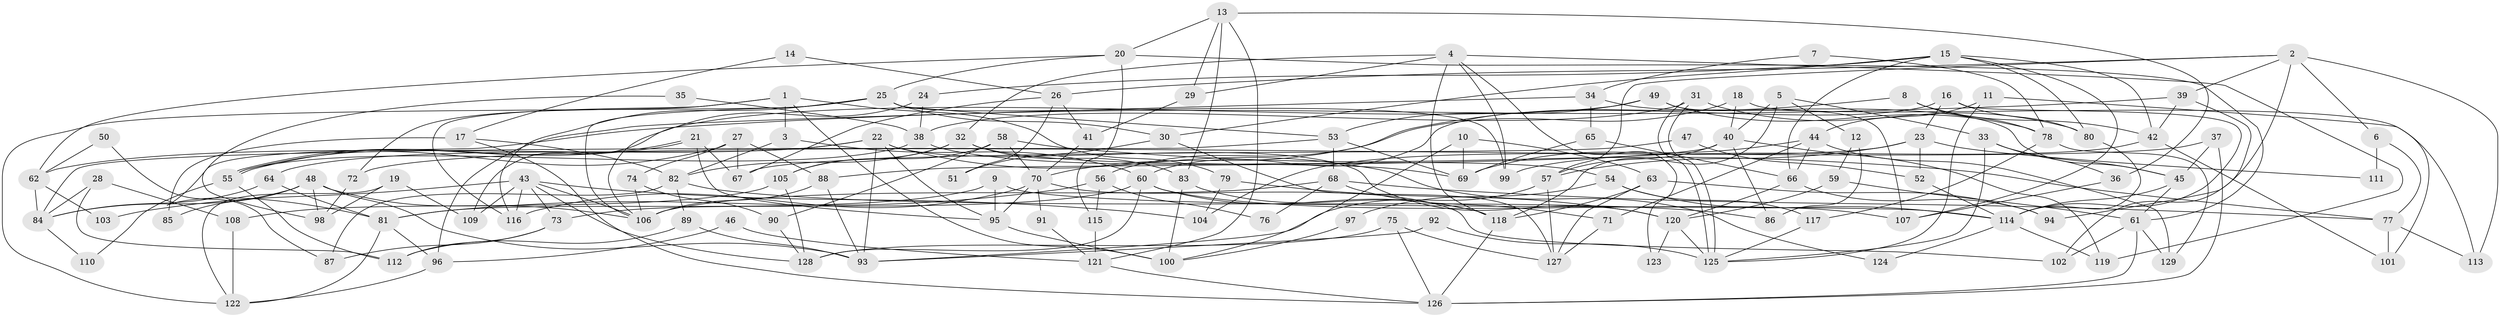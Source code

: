 // coarse degree distribution, {10: 0.012987012987012988, 6: 0.09090909090909091, 7: 0.06493506493506493, 16: 0.012987012987012988, 3: 0.24675324675324675, 2: 0.1038961038961039, 9: 0.025974025974025976, 4: 0.12987012987012986, 5: 0.19480519480519481, 8: 0.1038961038961039, 25: 0.012987012987012988}
// Generated by graph-tools (version 1.1) at 2025/19/03/04/25 18:19:01]
// undirected, 129 vertices, 258 edges
graph export_dot {
graph [start="1"]
  node [color=gray90,style=filled];
  1;
  2;
  3;
  4;
  5;
  6;
  7;
  8;
  9;
  10;
  11;
  12;
  13;
  14;
  15;
  16;
  17;
  18;
  19;
  20;
  21;
  22;
  23;
  24;
  25;
  26;
  27;
  28;
  29;
  30;
  31;
  32;
  33;
  34;
  35;
  36;
  37;
  38;
  39;
  40;
  41;
  42;
  43;
  44;
  45;
  46;
  47;
  48;
  49;
  50;
  51;
  52;
  53;
  54;
  55;
  56;
  57;
  58;
  59;
  60;
  61;
  62;
  63;
  64;
  65;
  66;
  67;
  68;
  69;
  70;
  71;
  72;
  73;
  74;
  75;
  76;
  77;
  78;
  79;
  80;
  81;
  82;
  83;
  84;
  85;
  86;
  87;
  88;
  89;
  90;
  91;
  92;
  93;
  94;
  95;
  96;
  97;
  98;
  99;
  100;
  101;
  102;
  103;
  104;
  105;
  106;
  107;
  108;
  109;
  110;
  111;
  112;
  113;
  114;
  115;
  116;
  117;
  118;
  119;
  120;
  121;
  122;
  123;
  124;
  125;
  126;
  127;
  128;
  129;
  1 -- 116;
  1 -- 79;
  1 -- 3;
  1 -- 72;
  1 -- 100;
  2 -- 57;
  2 -- 39;
  2 -- 6;
  2 -- 26;
  2 -- 94;
  2 -- 113;
  3 -- 60;
  3 -- 82;
  4 -- 99;
  4 -- 118;
  4 -- 29;
  4 -- 32;
  4 -- 119;
  4 -- 123;
  5 -- 40;
  5 -- 33;
  5 -- 12;
  5 -- 118;
  6 -- 77;
  6 -- 111;
  7 -- 78;
  7 -- 34;
  8 -- 70;
  8 -- 78;
  8 -- 42;
  9 -- 114;
  9 -- 95;
  9 -- 81;
  10 -- 69;
  10 -- 100;
  10 -- 63;
  11 -- 125;
  11 -- 101;
  11 -- 44;
  12 -- 59;
  12 -- 86;
  13 -- 29;
  13 -- 83;
  13 -- 20;
  13 -- 36;
  13 -- 121;
  14 -- 17;
  14 -- 26;
  15 -- 80;
  15 -- 30;
  15 -- 24;
  15 -- 42;
  15 -- 66;
  15 -- 107;
  16 -- 80;
  16 -- 60;
  16 -- 23;
  16 -- 114;
  17 -- 82;
  17 -- 126;
  17 -- 85;
  18 -- 40;
  18 -- 56;
  18 -- 113;
  19 -- 122;
  19 -- 98;
  19 -- 109;
  20 -- 61;
  20 -- 25;
  20 -- 62;
  20 -- 115;
  21 -- 55;
  21 -- 55;
  21 -- 95;
  21 -- 67;
  22 -- 95;
  22 -- 62;
  22 -- 64;
  22 -- 93;
  22 -- 120;
  22 -- 124;
  23 -- 57;
  23 -- 52;
  23 -- 104;
  23 -- 111;
  24 -- 106;
  24 -- 38;
  25 -- 122;
  25 -- 30;
  25 -- 53;
  25 -- 99;
  25 -- 106;
  25 -- 116;
  26 -- 67;
  26 -- 41;
  26 -- 51;
  27 -- 74;
  27 -- 55;
  27 -- 67;
  27 -- 88;
  28 -- 84;
  28 -- 112;
  28 -- 108;
  29 -- 41;
  30 -- 127;
  30 -- 51;
  31 -- 125;
  31 -- 125;
  31 -- 38;
  31 -- 80;
  32 -- 105;
  32 -- 69;
  32 -- 82;
  32 -- 83;
  33 -- 45;
  33 -- 36;
  33 -- 125;
  34 -- 65;
  34 -- 45;
  34 -- 96;
  35 -- 81;
  35 -- 38;
  36 -- 107;
  37 -- 126;
  37 -- 45;
  37 -- 72;
  38 -- 55;
  38 -- 54;
  39 -- 42;
  39 -- 98;
  39 -- 102;
  40 -- 88;
  40 -- 86;
  40 -- 57;
  40 -- 119;
  41 -- 70;
  42 -- 99;
  42 -- 101;
  43 -- 106;
  43 -- 109;
  43 -- 73;
  43 -- 103;
  43 -- 104;
  43 -- 116;
  43 -- 128;
  44 -- 66;
  44 -- 69;
  44 -- 71;
  44 -- 129;
  45 -- 61;
  45 -- 114;
  46 -- 96;
  46 -- 121;
  47 -- 67;
  47 -- 52;
  48 -- 106;
  48 -- 93;
  48 -- 84;
  48 -- 85;
  48 -- 98;
  49 -- 53;
  49 -- 107;
  49 -- 78;
  49 -- 109;
  50 -- 62;
  50 -- 87;
  52 -- 114;
  53 -- 69;
  53 -- 68;
  53 -- 84;
  54 -- 114;
  54 -- 97;
  54 -- 117;
  55 -- 112;
  55 -- 110;
  56 -- 115;
  56 -- 81;
  56 -- 76;
  57 -- 127;
  57 -- 93;
  58 -- 105;
  58 -- 77;
  58 -- 70;
  58 -- 90;
  59 -- 120;
  59 -- 61;
  60 -- 128;
  60 -- 118;
  60 -- 73;
  60 -- 107;
  61 -- 129;
  61 -- 102;
  61 -- 126;
  62 -- 84;
  62 -- 103;
  63 -- 94;
  63 -- 118;
  63 -- 127;
  64 -- 84;
  64 -- 81;
  65 -- 66;
  65 -- 69;
  66 -- 120;
  66 -- 94;
  68 -- 106;
  68 -- 71;
  68 -- 76;
  68 -- 77;
  70 -- 116;
  70 -- 91;
  70 -- 95;
  70 -- 102;
  71 -- 127;
  72 -- 98;
  73 -- 87;
  73 -- 112;
  74 -- 90;
  74 -- 106;
  75 -- 126;
  75 -- 127;
  75 -- 128;
  77 -- 113;
  77 -- 101;
  78 -- 117;
  78 -- 129;
  79 -- 104;
  79 -- 120;
  80 -- 114;
  81 -- 96;
  81 -- 122;
  82 -- 86;
  82 -- 87;
  82 -- 89;
  83 -- 118;
  83 -- 100;
  84 -- 110;
  88 -- 93;
  88 -- 106;
  89 -- 93;
  89 -- 112;
  90 -- 128;
  91 -- 121;
  92 -- 93;
  92 -- 125;
  95 -- 100;
  96 -- 122;
  97 -- 100;
  105 -- 128;
  105 -- 108;
  108 -- 122;
  114 -- 119;
  114 -- 124;
  115 -- 121;
  117 -- 125;
  118 -- 126;
  120 -- 125;
  120 -- 123;
  121 -- 126;
}
